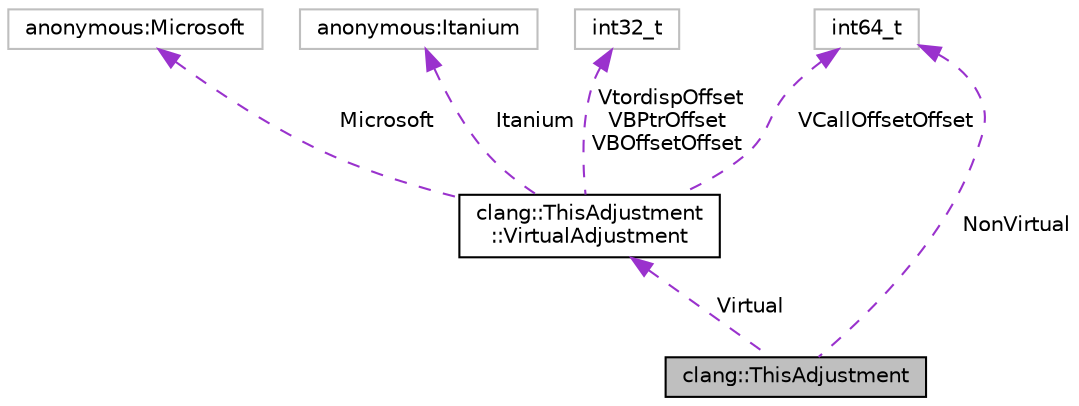 digraph "clang::ThisAdjustment"
{
 // LATEX_PDF_SIZE
  bgcolor="transparent";
  edge [fontname="Helvetica",fontsize="10",labelfontname="Helvetica",labelfontsize="10"];
  node [fontname="Helvetica",fontsize="10",shape=record];
  Node1 [label="clang::ThisAdjustment",height=0.2,width=0.4,color="black", fillcolor="grey75", style="filled", fontcolor="black",tooltip="A this pointer adjustment."];
  Node2 -> Node1 [dir="back",color="darkorchid3",fontsize="10",style="dashed",label=" Virtual" ,fontname="Helvetica"];
  Node2 [label="clang::ThisAdjustment\l::VirtualAdjustment",height=0.2,width=0.4,color="black",URL="$unionclang_1_1ThisAdjustment_1_1VirtualAdjustment.html",tooltip="Holds the ABI-specific information about the virtual this adjustment, if needed."];
  Node3 -> Node2 [dir="back",color="darkorchid3",fontsize="10",style="dashed",label=" Itanium" ,fontname="Helvetica"];
  Node3 [label="anonymous:Itanium",height=0.2,width=0.4,color="grey75",tooltip=" "];
  Node4 -> Node2 [dir="back",color="darkorchid3",fontsize="10",style="dashed",label=" Microsoft" ,fontname="Helvetica"];
  Node4 [label="anonymous:Microsoft",height=0.2,width=0.4,color="grey75",tooltip=" "];
  Node5 -> Node2 [dir="back",color="darkorchid3",fontsize="10",style="dashed",label=" VCallOffsetOffset" ,fontname="Helvetica"];
  Node5 [label="int64_t",height=0.2,width=0.4,color="grey75",tooltip=" "];
  Node6 -> Node2 [dir="back",color="darkorchid3",fontsize="10",style="dashed",label=" VtordispOffset\nVBPtrOffset\nVBOffsetOffset" ,fontname="Helvetica"];
  Node6 [label="int32_t",height=0.2,width=0.4,color="grey75",tooltip=" "];
  Node5 -> Node1 [dir="back",color="darkorchid3",fontsize="10",style="dashed",label=" NonVirtual" ,fontname="Helvetica"];
}
